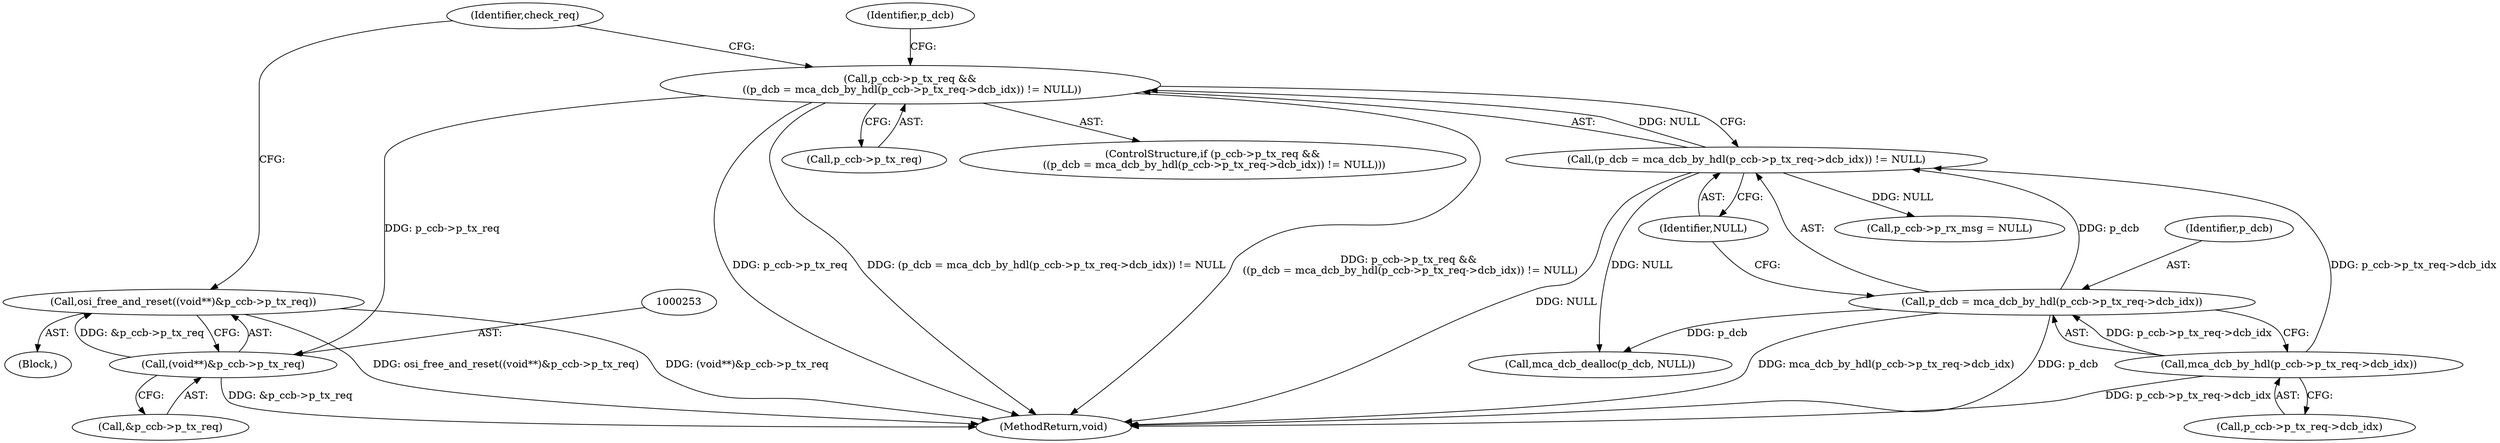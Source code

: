 digraph "0_Android_5216e6120160b28d76e9ee4dff9995e772647511@API" {
"1000251" [label="(Call,osi_free_and_reset((void**)&p_ccb->p_tx_req))"];
"1000252" [label="(Call,(void**)&p_ccb->p_tx_req)"];
"1000233" [label="(Call,p_ccb->p_tx_req &&\n ((p_dcb = mca_dcb_by_hdl(p_ccb->p_tx_req->dcb_idx)) != NULL))"];
"1000237" [label="(Call,(p_dcb = mca_dcb_by_hdl(p_ccb->p_tx_req->dcb_idx)) != NULL)"];
"1000238" [label="(Call,p_dcb = mca_dcb_by_hdl(p_ccb->p_tx_req->dcb_idx))"];
"1000240" [label="(Call,mca_dcb_by_hdl(p_ccb->p_tx_req->dcb_idx))"];
"1000233" [label="(Call,p_ccb->p_tx_req &&\n ((p_dcb = mca_dcb_by_hdl(p_ccb->p_tx_req->dcb_idx)) != NULL))"];
"1000234" [label="(Call,p_ccb->p_tx_req)"];
"1000254" [label="(Call,&p_ccb->p_tx_req)"];
"1000237" [label="(Call,(p_dcb = mca_dcb_by_hdl(p_ccb->p_tx_req->dcb_idx)) != NULL)"];
"1000252" [label="(Call,(void**)&p_ccb->p_tx_req)"];
"1000232" [label="(ControlStructure,if (p_ccb->p_tx_req &&\n ((p_dcb = mca_dcb_by_hdl(p_ccb->p_tx_req->dcb_idx)) != NULL)))"];
"1000249" [label="(Identifier,p_dcb)"];
"1000246" [label="(Identifier,NULL)"];
"1000238" [label="(Call,p_dcb = mca_dcb_by_hdl(p_ccb->p_tx_req->dcb_idx))"];
"1000240" [label="(Call,mca_dcb_by_hdl(p_ccb->p_tx_req->dcb_idx))"];
"1000724" [label="(Call,p_ccb->p_rx_msg = NULL)"];
"1000241" [label="(Call,p_ccb->p_tx_req->dcb_idx)"];
"1000392" [label="(Identifier,check_req)"];
"1000247" [label="(Block,)"];
"1000251" [label="(Call,osi_free_and_reset((void**)&p_ccb->p_tx_req))"];
"1000741" [label="(MethodReturn,void)"];
"1000239" [label="(Identifier,p_dcb)"];
"1000248" [label="(Call,mca_dcb_dealloc(p_dcb, NULL))"];
"1000251" -> "1000247"  [label="AST: "];
"1000251" -> "1000252"  [label="CFG: "];
"1000252" -> "1000251"  [label="AST: "];
"1000392" -> "1000251"  [label="CFG: "];
"1000251" -> "1000741"  [label="DDG: osi_free_and_reset((void**)&p_ccb->p_tx_req)"];
"1000251" -> "1000741"  [label="DDG: (void**)&p_ccb->p_tx_req"];
"1000252" -> "1000251"  [label="DDG: &p_ccb->p_tx_req"];
"1000252" -> "1000254"  [label="CFG: "];
"1000253" -> "1000252"  [label="AST: "];
"1000254" -> "1000252"  [label="AST: "];
"1000252" -> "1000741"  [label="DDG: &p_ccb->p_tx_req"];
"1000233" -> "1000252"  [label="DDG: p_ccb->p_tx_req"];
"1000233" -> "1000232"  [label="AST: "];
"1000233" -> "1000234"  [label="CFG: "];
"1000233" -> "1000237"  [label="CFG: "];
"1000234" -> "1000233"  [label="AST: "];
"1000237" -> "1000233"  [label="AST: "];
"1000249" -> "1000233"  [label="CFG: "];
"1000392" -> "1000233"  [label="CFG: "];
"1000233" -> "1000741"  [label="DDG: (p_dcb = mca_dcb_by_hdl(p_ccb->p_tx_req->dcb_idx)) != NULL"];
"1000233" -> "1000741"  [label="DDG: p_ccb->p_tx_req &&\n ((p_dcb = mca_dcb_by_hdl(p_ccb->p_tx_req->dcb_idx)) != NULL)"];
"1000233" -> "1000741"  [label="DDG: p_ccb->p_tx_req"];
"1000237" -> "1000233"  [label="DDG: NULL"];
"1000237" -> "1000246"  [label="CFG: "];
"1000238" -> "1000237"  [label="AST: "];
"1000246" -> "1000237"  [label="AST: "];
"1000237" -> "1000741"  [label="DDG: NULL"];
"1000238" -> "1000237"  [label="DDG: p_dcb"];
"1000240" -> "1000237"  [label="DDG: p_ccb->p_tx_req->dcb_idx"];
"1000237" -> "1000248"  [label="DDG: NULL"];
"1000237" -> "1000724"  [label="DDG: NULL"];
"1000238" -> "1000240"  [label="CFG: "];
"1000239" -> "1000238"  [label="AST: "];
"1000240" -> "1000238"  [label="AST: "];
"1000246" -> "1000238"  [label="CFG: "];
"1000238" -> "1000741"  [label="DDG: p_dcb"];
"1000238" -> "1000741"  [label="DDG: mca_dcb_by_hdl(p_ccb->p_tx_req->dcb_idx)"];
"1000240" -> "1000238"  [label="DDG: p_ccb->p_tx_req->dcb_idx"];
"1000238" -> "1000248"  [label="DDG: p_dcb"];
"1000240" -> "1000241"  [label="CFG: "];
"1000241" -> "1000240"  [label="AST: "];
"1000240" -> "1000741"  [label="DDG: p_ccb->p_tx_req->dcb_idx"];
}
